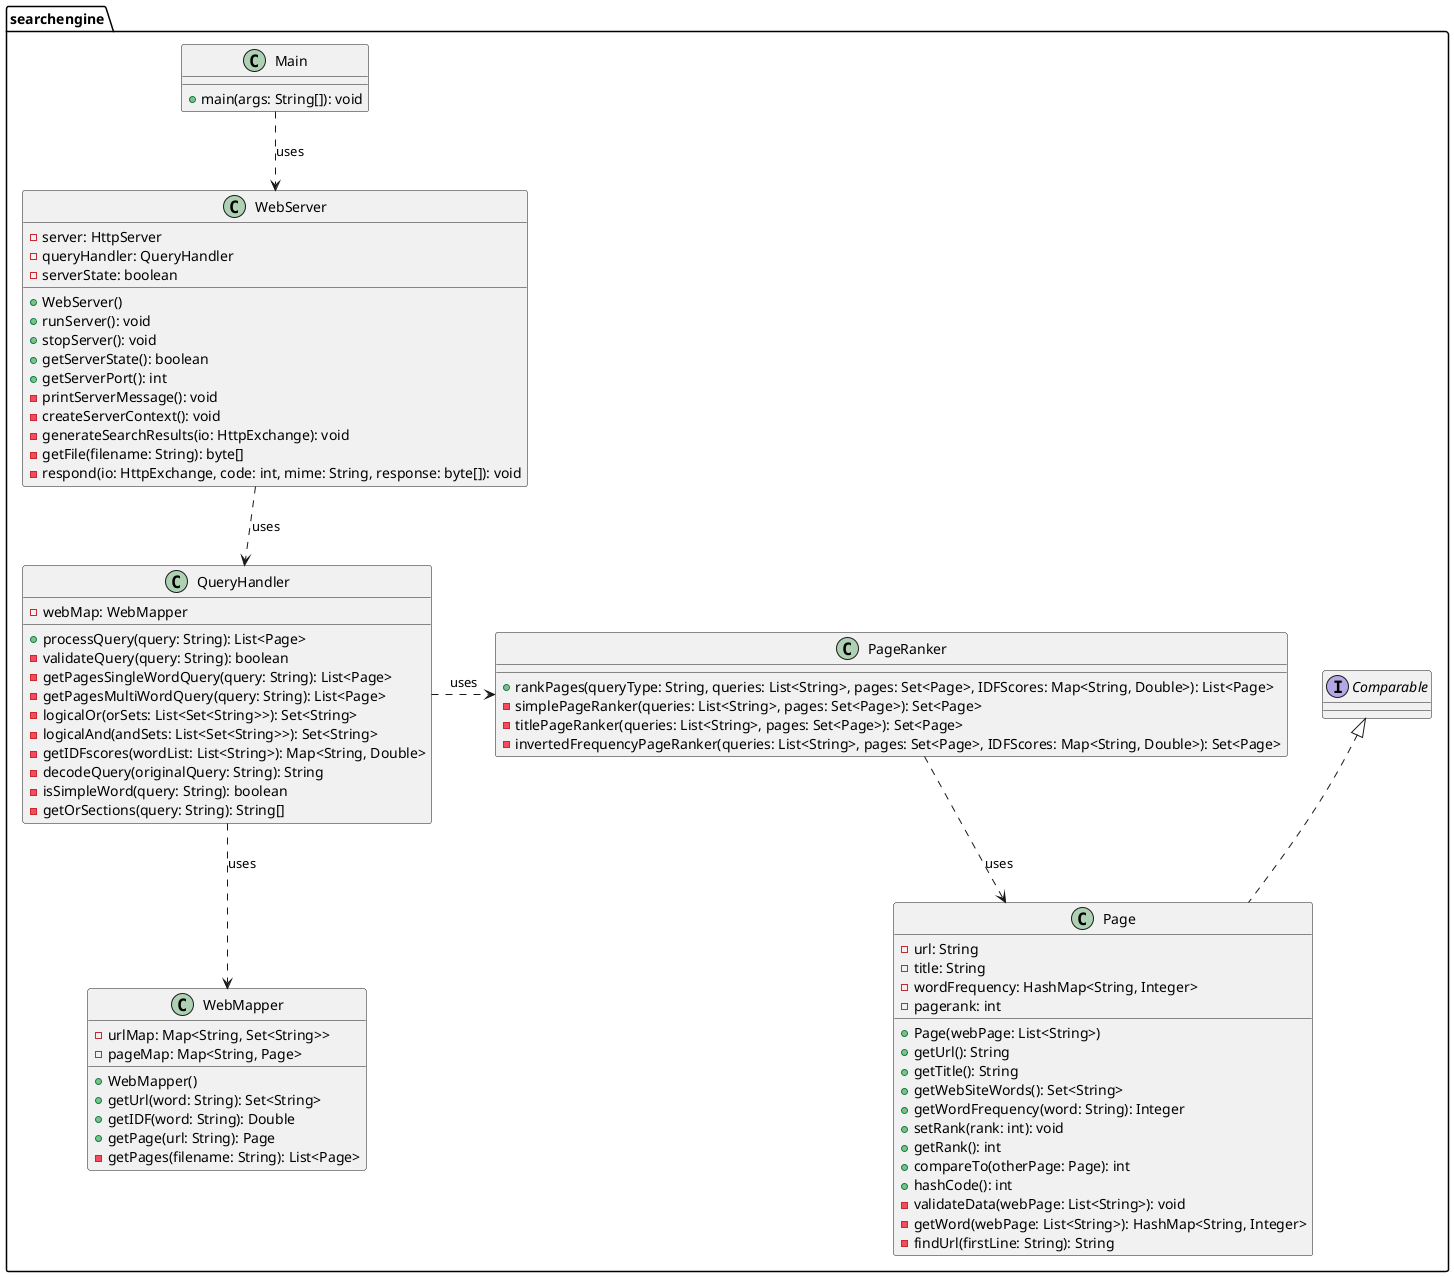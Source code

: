 @startuml
package searchengine {

    class Main {
        + main(args: String[]): void
    }

    class Page implements Comparable {
        - url: String
        - title: String
        - wordFrequency: HashMap<String, Integer>
        - pagerank: int
        + Page(webPage: List<String>)
        + getUrl(): String
        + getTitle(): String
        + getWebSiteWords(): Set<String>
        + getWordFrequency(word: String): Integer
        + setRank(rank: int): void
        + getRank(): int
        + compareTo(otherPage: Page): int
        + hashCode(): int
        - validateData(webPage: List<String>): void
        - getWord(webPage: List<String>): HashMap<String, Integer>
        - findUrl(firstLine: String): String
    }

    class PageRanker {
        + rankPages(queryType: String, queries: List<String>, pages: Set<Page>, IDFScores: Map<String, Double>): List<Page>
        - simplePageRanker(queries: List<String>, pages: Set<Page>): Set<Page>
        - titlePageRanker(queries: List<String>, pages: Set<Page>): Set<Page>
        - invertedFrequencyPageRanker(queries: List<String>, pages: Set<Page>, IDFScores: Map<String, Double>): Set<Page>
    }

    class QueryHandler {
        - webMap: WebMapper
        + processQuery(query: String): List<Page>
        - validateQuery(query: String): boolean
        - getPagesSingleWordQuery(query: String): List<Page>
        - getPagesMultiWordQuery(query: String): List<Page>
        - logicalOr(orSets: List<Set<String>>): Set<String>
        - logicalAnd(andSets: List<Set<String>>): Set<String>
        - getIDFscores(wordList: List<String>): Map<String, Double>
        - decodeQuery(originalQuery: String): String
        - isSimpleWord(query: String): boolean
        - getOrSections(query: String): String[]
    }

    class WebMapper {
        - urlMap: Map<String, Set<String>>
        - pageMap: Map<String, Page>
        + WebMapper()
        + getUrl(word: String): Set<String>
        + getIDF(word: String): Double
        + getPage(url: String): Page
        - getPages(filename: String): List<Page>
    }

    class WebServer {
        - server: HttpServer
        - queryHandler: QueryHandler
        - serverState: boolean
        + WebServer()
        + runServer(): void
        + stopServer(): void
        + getServerState(): boolean
        + getServerPort(): int
        - printServerMessage(): void
        - createServerContext(): void
        - generateSearchResults(io: HttpExchange): void
        - getFile(filename: String): byte[]
        - respond(io: HttpExchange, code: int, mime: String, response: byte[]): void
    }

    Main .down.> WebServer : uses
    PageRanker .down.> Page : uses
    QueryHandler .right.> PageRanker : uses
    QueryHandler .down.> WebMapper : uses
    WebServer .down.> QueryHandler : uses
}
@enduml
